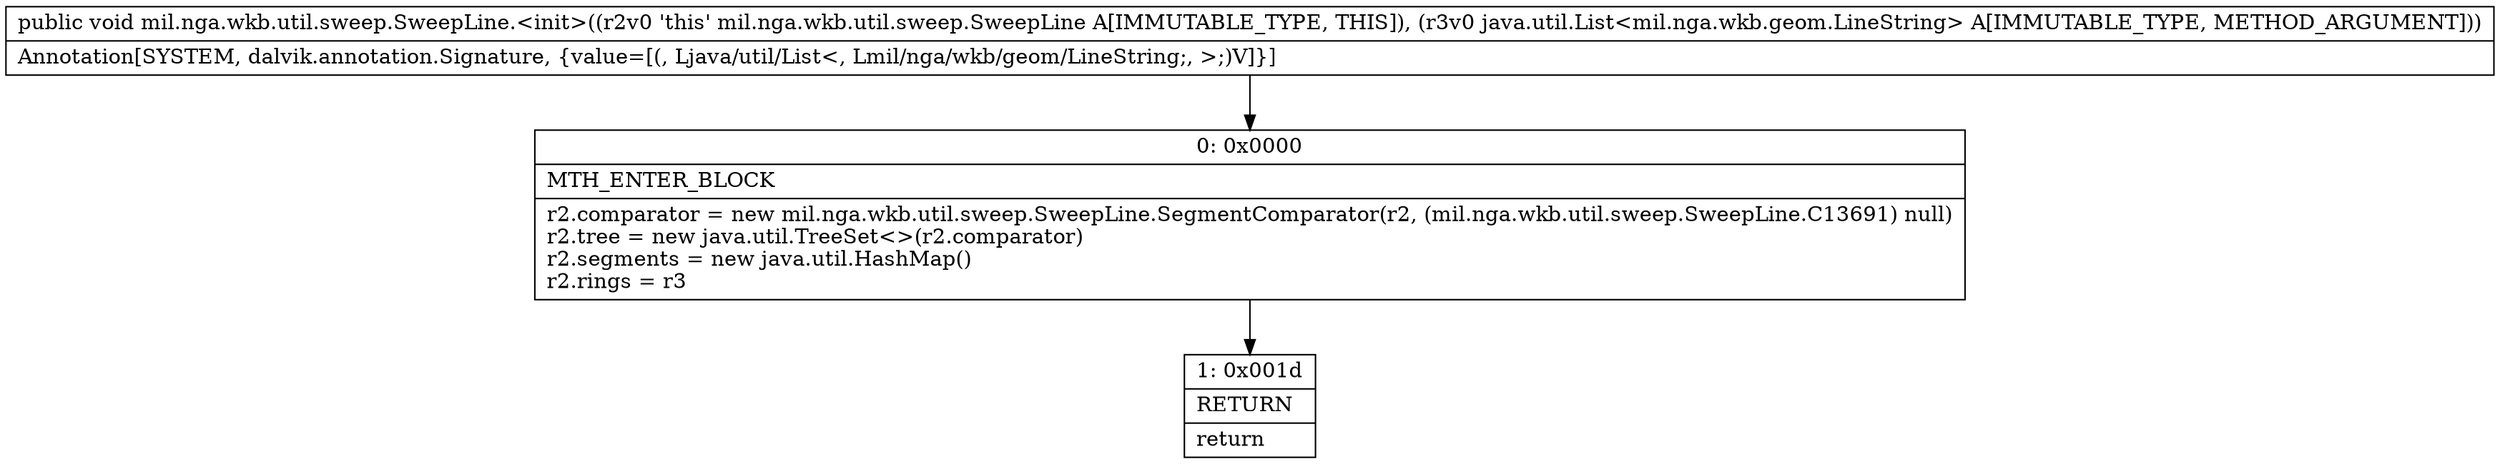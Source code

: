 digraph "CFG formil.nga.wkb.util.sweep.SweepLine.\<init\>(Ljava\/util\/List;)V" {
Node_0 [shape=record,label="{0\:\ 0x0000|MTH_ENTER_BLOCK\l|r2.comparator = new mil.nga.wkb.util.sweep.SweepLine.SegmentComparator(r2, (mil.nga.wkb.util.sweep.SweepLine.C13691) null)\lr2.tree = new java.util.TreeSet\<\>(r2.comparator)\lr2.segments = new java.util.HashMap()\lr2.rings = r3\l}"];
Node_1 [shape=record,label="{1\:\ 0x001d|RETURN\l|return\l}"];
MethodNode[shape=record,label="{public void mil.nga.wkb.util.sweep.SweepLine.\<init\>((r2v0 'this' mil.nga.wkb.util.sweep.SweepLine A[IMMUTABLE_TYPE, THIS]), (r3v0 java.util.List\<mil.nga.wkb.geom.LineString\> A[IMMUTABLE_TYPE, METHOD_ARGUMENT]))  | Annotation[SYSTEM, dalvik.annotation.Signature, \{value=[(, Ljava\/util\/List\<, Lmil\/nga\/wkb\/geom\/LineString;, \>;)V]\}]\l}"];
MethodNode -> Node_0;
Node_0 -> Node_1;
}

